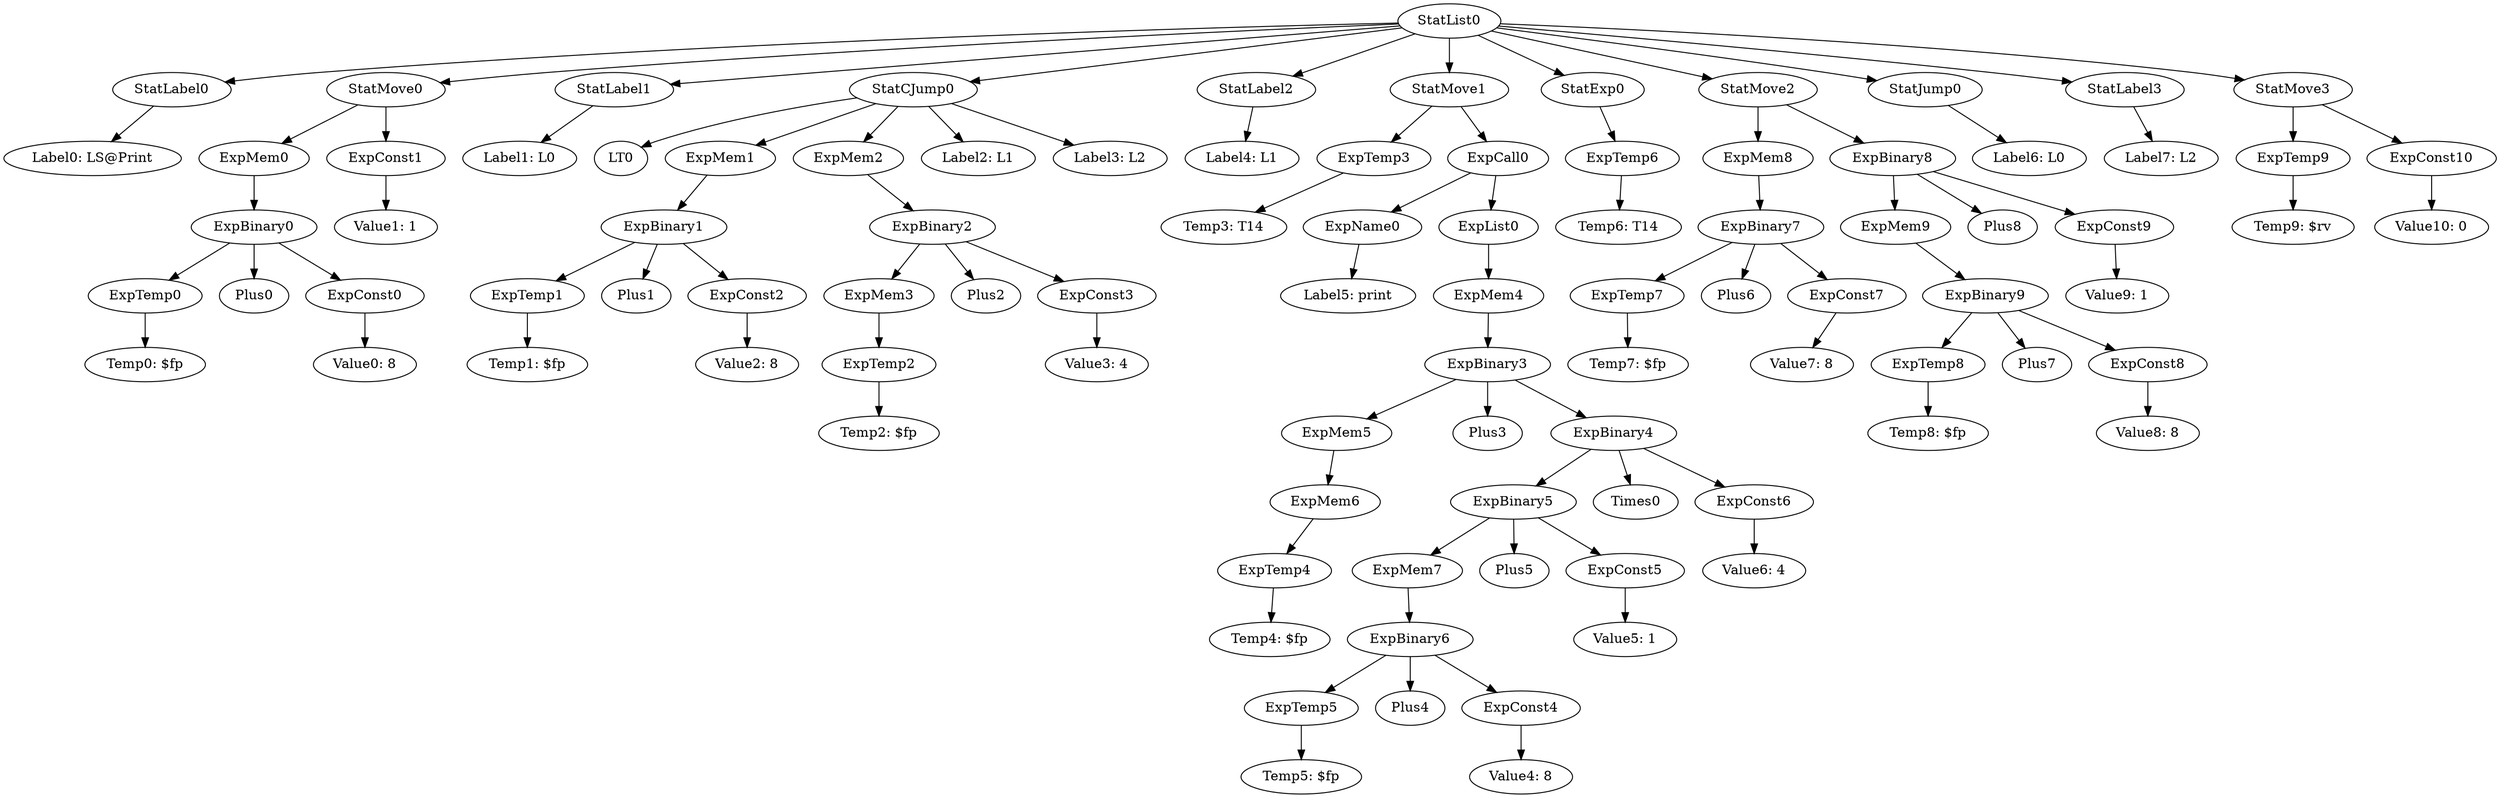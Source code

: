 digraph {
	ordering = out;
	ExpConst10 -> "Value10: 0";
	StatMove3 -> ExpTemp9;
	StatMove3 -> ExpConst10;
	StatJump0 -> "Label6: L0";
	ExpBinary8 -> ExpMem9;
	ExpBinary8 -> Plus8;
	ExpBinary8 -> ExpConst9;
	ExpTemp9 -> "Temp9: $rv";
	ExpBinary9 -> ExpTemp8;
	ExpBinary9 -> Plus7;
	ExpBinary9 -> ExpConst8;
	ExpTemp3 -> "Temp3: T14";
	StatLabel2 -> "Label4: L1";
	ExpMem8 -> ExpBinary7;
	ExpTemp2 -> "Temp2: $fp";
	ExpConst3 -> "Value3: 4";
	ExpConst7 -> "Value7: 8";
	ExpTemp1 -> "Temp1: $fp";
	ExpTemp5 -> "Temp5: $fp";
	ExpBinary0 -> ExpTemp0;
	ExpBinary0 -> Plus0;
	ExpBinary0 -> ExpConst0;
	ExpMem4 -> ExpBinary3;
	StatMove0 -> ExpMem0;
	StatMove0 -> ExpConst1;
	ExpMem2 -> ExpBinary2;
	StatLabel1 -> "Label1: L0";
	ExpCall0 -> ExpName0;
	ExpCall0 -> ExpList0;
	ExpMem7 -> ExpBinary6;
	StatList0 -> StatLabel0;
	StatList0 -> StatMove0;
	StatList0 -> StatLabel1;
	StatList0 -> StatCJump0;
	StatList0 -> StatLabel2;
	StatList0 -> StatMove1;
	StatList0 -> StatExp0;
	StatList0 -> StatMove2;
	StatList0 -> StatJump0;
	StatList0 -> StatLabel3;
	StatList0 -> StatMove3;
	ExpMem3 -> ExpTemp2;
	ExpBinary1 -> ExpTemp1;
	ExpBinary1 -> Plus1;
	ExpBinary1 -> ExpConst2;
	ExpMem0 -> ExpBinary0;
	ExpBinary6 -> ExpTemp5;
	ExpBinary6 -> Plus4;
	ExpBinary6 -> ExpConst4;
	StatMove1 -> ExpTemp3;
	StatMove1 -> ExpCall0;
	ExpBinary2 -> ExpMem3;
	ExpBinary2 -> Plus2;
	ExpBinary2 -> ExpConst3;
	StatLabel0 -> "Label0: LS@Print";
	ExpMem5 -> ExpMem6;
	ExpBinary7 -> ExpTemp7;
	ExpBinary7 -> Plus6;
	ExpBinary7 -> ExpConst7;
	ExpTemp8 -> "Temp8: $fp";
	ExpConst1 -> "Value1: 1";
	ExpName0 -> "Label5: print";
	ExpTemp4 -> "Temp4: $fp";
	ExpTemp0 -> "Temp0: $fp";
	ExpTemp7 -> "Temp7: $fp";
	ExpMem6 -> ExpTemp4;
	ExpConst2 -> "Value2: 8";
	ExpBinary3 -> ExpMem5;
	ExpBinary3 -> Plus3;
	ExpBinary3 -> ExpBinary4;
	ExpConst5 -> "Value5: 1";
	StatLabel3 -> "Label7: L2";
	ExpConst8 -> "Value8: 8";
	ExpConst4 -> "Value4: 8";
	StatExp0 -> ExpTemp6;
	ExpConst9 -> "Value9: 1";
	ExpBinary5 -> ExpMem7;
	ExpBinary5 -> Plus5;
	ExpBinary5 -> ExpConst5;
	ExpConst0 -> "Value0: 8";
	ExpBinary4 -> ExpBinary5;
	ExpBinary4 -> Times0;
	ExpBinary4 -> ExpConst6;
	ExpMem9 -> ExpBinary9;
	ExpMem1 -> ExpBinary1;
	ExpConst6 -> "Value6: 4";
	StatCJump0 -> LT0;
	StatCJump0 -> ExpMem1;
	StatCJump0 -> ExpMem2;
	StatCJump0 -> "Label2: L1";
	StatCJump0 -> "Label3: L2";
	ExpList0 -> ExpMem4;
	ExpTemp6 -> "Temp6: T14";
	StatMove2 -> ExpMem8;
	StatMove2 -> ExpBinary8;
}

